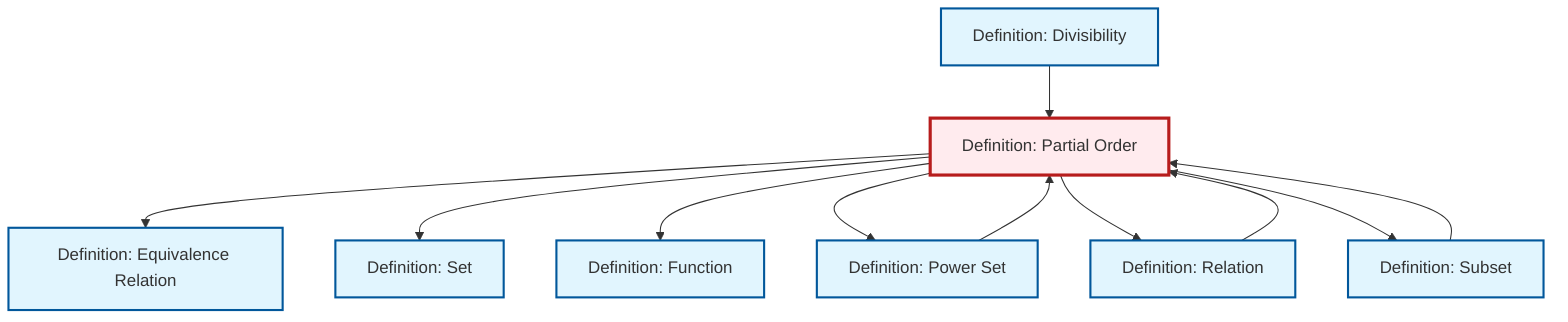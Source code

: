 graph TD
    classDef definition fill:#e1f5fe,stroke:#01579b,stroke-width:2px
    classDef theorem fill:#f3e5f5,stroke:#4a148c,stroke-width:2px
    classDef axiom fill:#fff3e0,stroke:#e65100,stroke-width:2px
    classDef example fill:#e8f5e9,stroke:#1b5e20,stroke-width:2px
    classDef current fill:#ffebee,stroke:#b71c1c,stroke-width:3px
    def-partial-order["Definition: Partial Order"]:::definition
    def-function["Definition: Function"]:::definition
    def-subset["Definition: Subset"]:::definition
    def-power-set["Definition: Power Set"]:::definition
    def-relation["Definition: Relation"]:::definition
    def-set["Definition: Set"]:::definition
    def-equivalence-relation["Definition: Equivalence Relation"]:::definition
    def-divisibility["Definition: Divisibility"]:::definition
    def-partial-order --> def-equivalence-relation
    def-partial-order --> def-set
    def-divisibility --> def-partial-order
    def-partial-order --> def-function
    def-relation --> def-partial-order
    def-partial-order --> def-power-set
    def-power-set --> def-partial-order
    def-subset --> def-partial-order
    def-partial-order --> def-relation
    def-partial-order --> def-subset
    class def-partial-order current